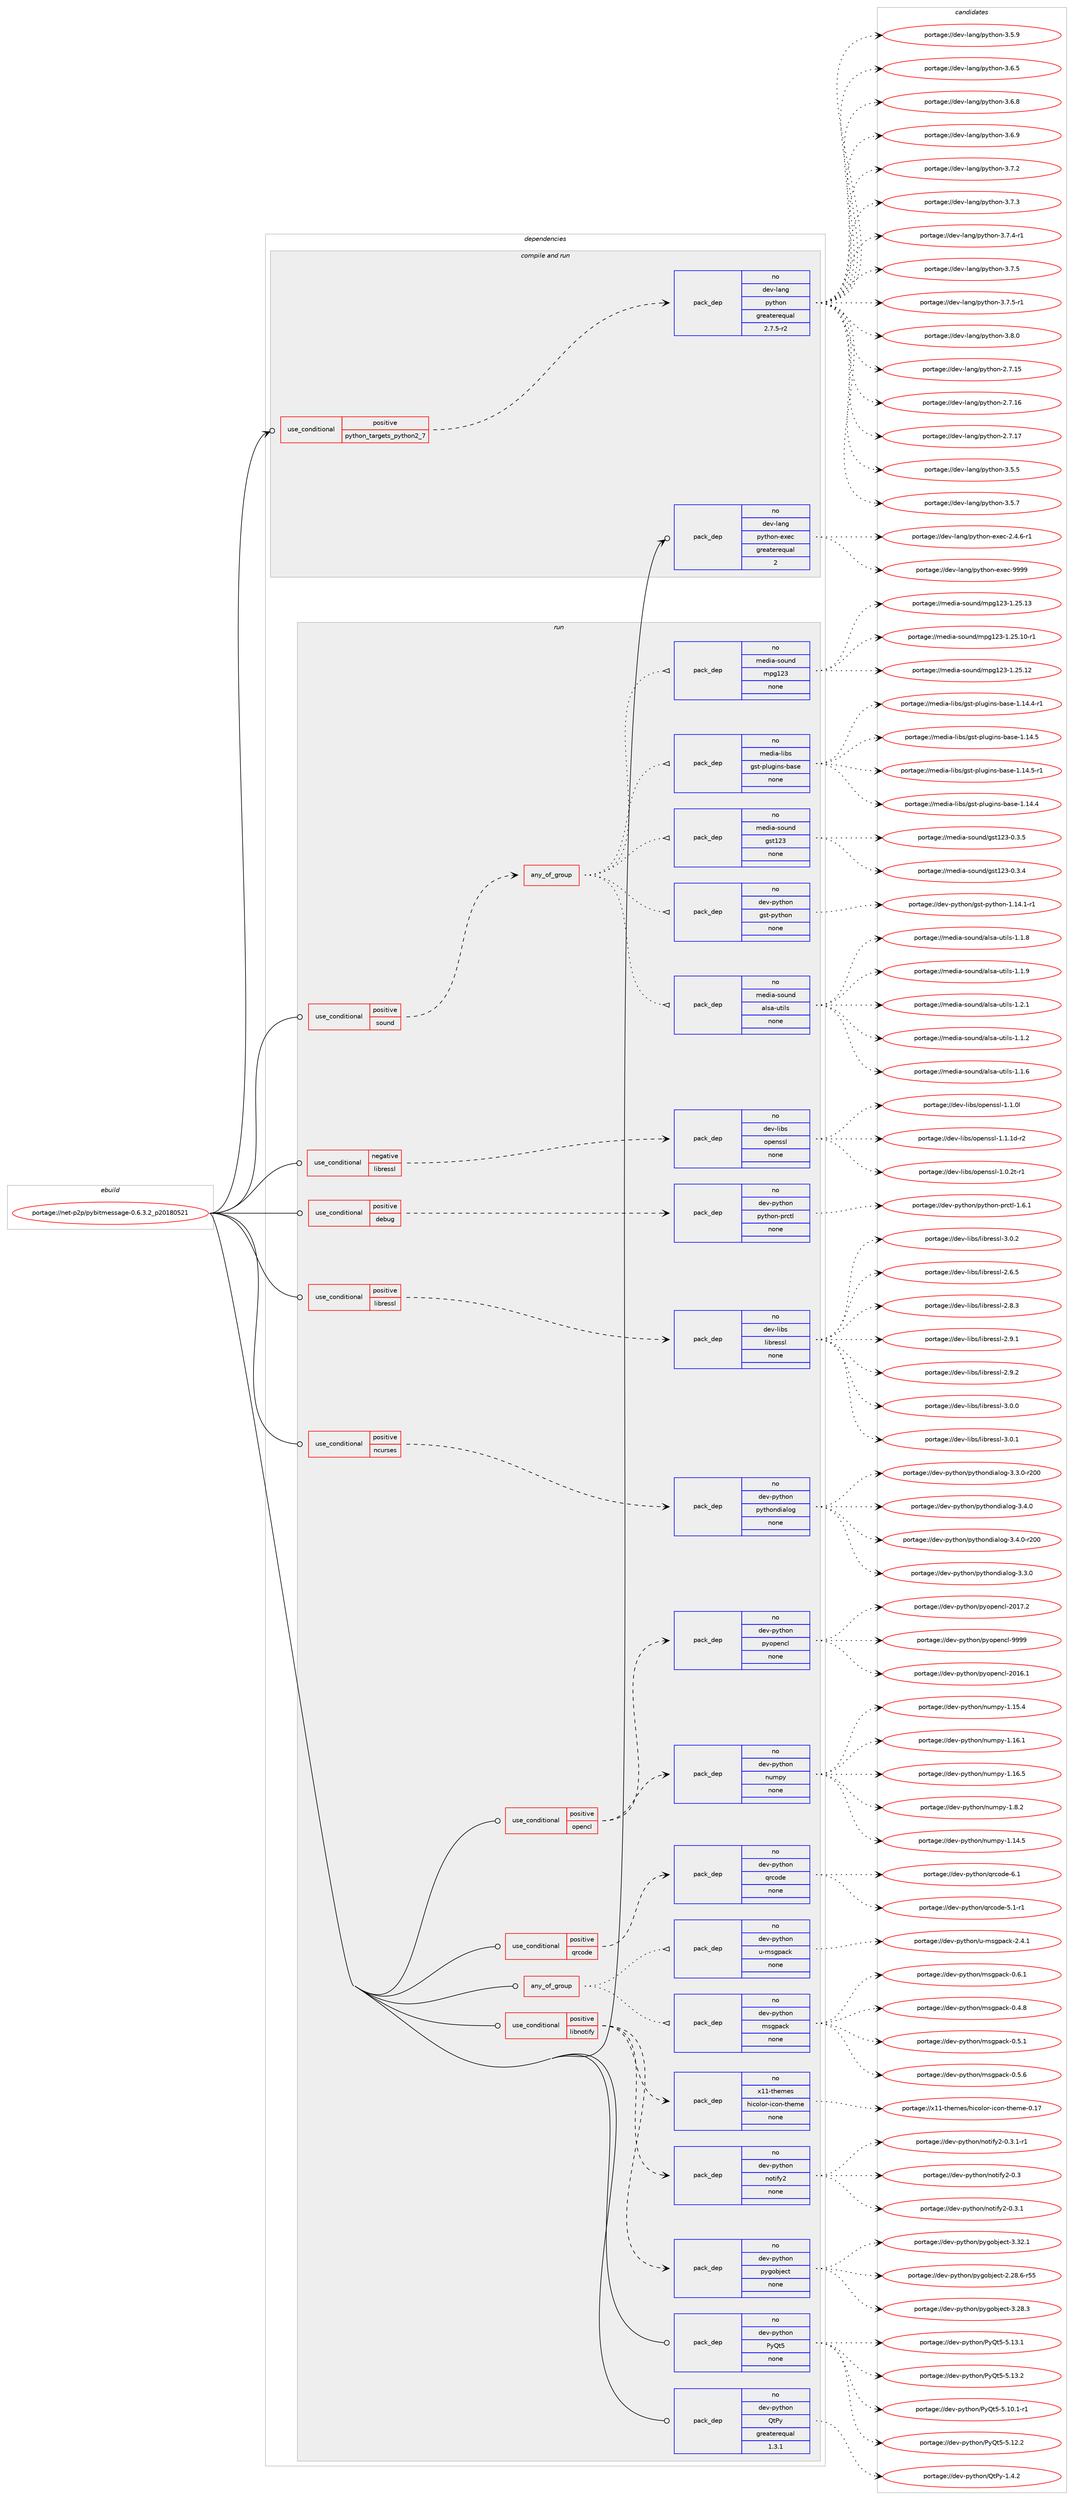 digraph prolog {

# *************
# Graph options
# *************

newrank=true;
concentrate=true;
compound=true;
graph [rankdir=LR,fontname=Helvetica,fontsize=10,ranksep=1.5];#, ranksep=2.5, nodesep=0.2];
edge  [arrowhead=vee];
node  [fontname=Helvetica,fontsize=10];

# **********
# The ebuild
# **********

subgraph cluster_leftcol {
color=gray;
rank=same;
label=<<i>ebuild</i>>;
id [label="portage://net-p2p/pybitmessage-0.6.3.2_p20180521", color=red, width=4, href="../net-p2p/pybitmessage-0.6.3.2_p20180521.svg"];
}

# ****************
# The dependencies
# ****************

subgraph cluster_midcol {
color=gray;
label=<<i>dependencies</i>>;
subgraph cluster_compile {
fillcolor="#eeeeee";
style=filled;
label=<<i>compile</i>>;
}
subgraph cluster_compileandrun {
fillcolor="#eeeeee";
style=filled;
label=<<i>compile and run</i>>;
subgraph cond93287 {
dependency373378 [label=<<TABLE BORDER="0" CELLBORDER="1" CELLSPACING="0" CELLPADDING="4"><TR><TD ROWSPAN="3" CELLPADDING="10">use_conditional</TD></TR><TR><TD>positive</TD></TR><TR><TD>python_targets_python2_7</TD></TR></TABLE>>, shape=none, color=red];
subgraph pack273775 {
dependency373379 [label=<<TABLE BORDER="0" CELLBORDER="1" CELLSPACING="0" CELLPADDING="4" WIDTH="220"><TR><TD ROWSPAN="6" CELLPADDING="30">pack_dep</TD></TR><TR><TD WIDTH="110">no</TD></TR><TR><TD>dev-lang</TD></TR><TR><TD>python</TD></TR><TR><TD>greaterequal</TD></TR><TR><TD>2.7.5-r2</TD></TR></TABLE>>, shape=none, color=blue];
}
dependency373378:e -> dependency373379:w [weight=20,style="dashed",arrowhead="vee"];
}
id:e -> dependency373378:w [weight=20,style="solid",arrowhead="odotvee"];
subgraph pack273776 {
dependency373380 [label=<<TABLE BORDER="0" CELLBORDER="1" CELLSPACING="0" CELLPADDING="4" WIDTH="220"><TR><TD ROWSPAN="6" CELLPADDING="30">pack_dep</TD></TR><TR><TD WIDTH="110">no</TD></TR><TR><TD>dev-lang</TD></TR><TR><TD>python-exec</TD></TR><TR><TD>greaterequal</TD></TR><TR><TD>2</TD></TR></TABLE>>, shape=none, color=blue];
}
id:e -> dependency373380:w [weight=20,style="solid",arrowhead="odotvee"];
}
subgraph cluster_run {
fillcolor="#eeeeee";
style=filled;
label=<<i>run</i>>;
subgraph any6121 {
dependency373381 [label=<<TABLE BORDER="0" CELLBORDER="1" CELLSPACING="0" CELLPADDING="4"><TR><TD CELLPADDING="10">any_of_group</TD></TR></TABLE>>, shape=none, color=red];subgraph pack273777 {
dependency373382 [label=<<TABLE BORDER="0" CELLBORDER="1" CELLSPACING="0" CELLPADDING="4" WIDTH="220"><TR><TD ROWSPAN="6" CELLPADDING="30">pack_dep</TD></TR><TR><TD WIDTH="110">no</TD></TR><TR><TD>dev-python</TD></TR><TR><TD>msgpack</TD></TR><TR><TD>none</TD></TR><TR><TD></TD></TR></TABLE>>, shape=none, color=blue];
}
dependency373381:e -> dependency373382:w [weight=20,style="dotted",arrowhead="oinv"];
subgraph pack273778 {
dependency373383 [label=<<TABLE BORDER="0" CELLBORDER="1" CELLSPACING="0" CELLPADDING="4" WIDTH="220"><TR><TD ROWSPAN="6" CELLPADDING="30">pack_dep</TD></TR><TR><TD WIDTH="110">no</TD></TR><TR><TD>dev-python</TD></TR><TR><TD>u-msgpack</TD></TR><TR><TD>none</TD></TR><TR><TD></TD></TR></TABLE>>, shape=none, color=blue];
}
dependency373381:e -> dependency373383:w [weight=20,style="dotted",arrowhead="oinv"];
}
id:e -> dependency373381:w [weight=20,style="solid",arrowhead="odot"];
subgraph cond93288 {
dependency373384 [label=<<TABLE BORDER="0" CELLBORDER="1" CELLSPACING="0" CELLPADDING="4"><TR><TD ROWSPAN="3" CELLPADDING="10">use_conditional</TD></TR><TR><TD>negative</TD></TR><TR><TD>libressl</TD></TR></TABLE>>, shape=none, color=red];
subgraph pack273779 {
dependency373385 [label=<<TABLE BORDER="0" CELLBORDER="1" CELLSPACING="0" CELLPADDING="4" WIDTH="220"><TR><TD ROWSPAN="6" CELLPADDING="30">pack_dep</TD></TR><TR><TD WIDTH="110">no</TD></TR><TR><TD>dev-libs</TD></TR><TR><TD>openssl</TD></TR><TR><TD>none</TD></TR><TR><TD></TD></TR></TABLE>>, shape=none, color=blue];
}
dependency373384:e -> dependency373385:w [weight=20,style="dashed",arrowhead="vee"];
}
id:e -> dependency373384:w [weight=20,style="solid",arrowhead="odot"];
subgraph cond93289 {
dependency373386 [label=<<TABLE BORDER="0" CELLBORDER="1" CELLSPACING="0" CELLPADDING="4"><TR><TD ROWSPAN="3" CELLPADDING="10">use_conditional</TD></TR><TR><TD>positive</TD></TR><TR><TD>debug</TD></TR></TABLE>>, shape=none, color=red];
subgraph pack273780 {
dependency373387 [label=<<TABLE BORDER="0" CELLBORDER="1" CELLSPACING="0" CELLPADDING="4" WIDTH="220"><TR><TD ROWSPAN="6" CELLPADDING="30">pack_dep</TD></TR><TR><TD WIDTH="110">no</TD></TR><TR><TD>dev-python</TD></TR><TR><TD>python-prctl</TD></TR><TR><TD>none</TD></TR><TR><TD></TD></TR></TABLE>>, shape=none, color=blue];
}
dependency373386:e -> dependency373387:w [weight=20,style="dashed",arrowhead="vee"];
}
id:e -> dependency373386:w [weight=20,style="solid",arrowhead="odot"];
subgraph cond93290 {
dependency373388 [label=<<TABLE BORDER="0" CELLBORDER="1" CELLSPACING="0" CELLPADDING="4"><TR><TD ROWSPAN="3" CELLPADDING="10">use_conditional</TD></TR><TR><TD>positive</TD></TR><TR><TD>libnotify</TD></TR></TABLE>>, shape=none, color=red];
subgraph pack273781 {
dependency373389 [label=<<TABLE BORDER="0" CELLBORDER="1" CELLSPACING="0" CELLPADDING="4" WIDTH="220"><TR><TD ROWSPAN="6" CELLPADDING="30">pack_dep</TD></TR><TR><TD WIDTH="110">no</TD></TR><TR><TD>dev-python</TD></TR><TR><TD>pygobject</TD></TR><TR><TD>none</TD></TR><TR><TD></TD></TR></TABLE>>, shape=none, color=blue];
}
dependency373388:e -> dependency373389:w [weight=20,style="dashed",arrowhead="vee"];
subgraph pack273782 {
dependency373390 [label=<<TABLE BORDER="0" CELLBORDER="1" CELLSPACING="0" CELLPADDING="4" WIDTH="220"><TR><TD ROWSPAN="6" CELLPADDING="30">pack_dep</TD></TR><TR><TD WIDTH="110">no</TD></TR><TR><TD>dev-python</TD></TR><TR><TD>notify2</TD></TR><TR><TD>none</TD></TR><TR><TD></TD></TR></TABLE>>, shape=none, color=blue];
}
dependency373388:e -> dependency373390:w [weight=20,style="dashed",arrowhead="vee"];
subgraph pack273783 {
dependency373391 [label=<<TABLE BORDER="0" CELLBORDER="1" CELLSPACING="0" CELLPADDING="4" WIDTH="220"><TR><TD ROWSPAN="6" CELLPADDING="30">pack_dep</TD></TR><TR><TD WIDTH="110">no</TD></TR><TR><TD>x11-themes</TD></TR><TR><TD>hicolor-icon-theme</TD></TR><TR><TD>none</TD></TR><TR><TD></TD></TR></TABLE>>, shape=none, color=blue];
}
dependency373388:e -> dependency373391:w [weight=20,style="dashed",arrowhead="vee"];
}
id:e -> dependency373388:w [weight=20,style="solid",arrowhead="odot"];
subgraph cond93291 {
dependency373392 [label=<<TABLE BORDER="0" CELLBORDER="1" CELLSPACING="0" CELLPADDING="4"><TR><TD ROWSPAN="3" CELLPADDING="10">use_conditional</TD></TR><TR><TD>positive</TD></TR><TR><TD>libressl</TD></TR></TABLE>>, shape=none, color=red];
subgraph pack273784 {
dependency373393 [label=<<TABLE BORDER="0" CELLBORDER="1" CELLSPACING="0" CELLPADDING="4" WIDTH="220"><TR><TD ROWSPAN="6" CELLPADDING="30">pack_dep</TD></TR><TR><TD WIDTH="110">no</TD></TR><TR><TD>dev-libs</TD></TR><TR><TD>libressl</TD></TR><TR><TD>none</TD></TR><TR><TD></TD></TR></TABLE>>, shape=none, color=blue];
}
dependency373392:e -> dependency373393:w [weight=20,style="dashed",arrowhead="vee"];
}
id:e -> dependency373392:w [weight=20,style="solid",arrowhead="odot"];
subgraph cond93292 {
dependency373394 [label=<<TABLE BORDER="0" CELLBORDER="1" CELLSPACING="0" CELLPADDING="4"><TR><TD ROWSPAN="3" CELLPADDING="10">use_conditional</TD></TR><TR><TD>positive</TD></TR><TR><TD>ncurses</TD></TR></TABLE>>, shape=none, color=red];
subgraph pack273785 {
dependency373395 [label=<<TABLE BORDER="0" CELLBORDER="1" CELLSPACING="0" CELLPADDING="4" WIDTH="220"><TR><TD ROWSPAN="6" CELLPADDING="30">pack_dep</TD></TR><TR><TD WIDTH="110">no</TD></TR><TR><TD>dev-python</TD></TR><TR><TD>pythondialog</TD></TR><TR><TD>none</TD></TR><TR><TD></TD></TR></TABLE>>, shape=none, color=blue];
}
dependency373394:e -> dependency373395:w [weight=20,style="dashed",arrowhead="vee"];
}
id:e -> dependency373394:w [weight=20,style="solid",arrowhead="odot"];
subgraph cond93293 {
dependency373396 [label=<<TABLE BORDER="0" CELLBORDER="1" CELLSPACING="0" CELLPADDING="4"><TR><TD ROWSPAN="3" CELLPADDING="10">use_conditional</TD></TR><TR><TD>positive</TD></TR><TR><TD>opencl</TD></TR></TABLE>>, shape=none, color=red];
subgraph pack273786 {
dependency373397 [label=<<TABLE BORDER="0" CELLBORDER="1" CELLSPACING="0" CELLPADDING="4" WIDTH="220"><TR><TD ROWSPAN="6" CELLPADDING="30">pack_dep</TD></TR><TR><TD WIDTH="110">no</TD></TR><TR><TD>dev-python</TD></TR><TR><TD>numpy</TD></TR><TR><TD>none</TD></TR><TR><TD></TD></TR></TABLE>>, shape=none, color=blue];
}
dependency373396:e -> dependency373397:w [weight=20,style="dashed",arrowhead="vee"];
subgraph pack273787 {
dependency373398 [label=<<TABLE BORDER="0" CELLBORDER="1" CELLSPACING="0" CELLPADDING="4" WIDTH="220"><TR><TD ROWSPAN="6" CELLPADDING="30">pack_dep</TD></TR><TR><TD WIDTH="110">no</TD></TR><TR><TD>dev-python</TD></TR><TR><TD>pyopencl</TD></TR><TR><TD>none</TD></TR><TR><TD></TD></TR></TABLE>>, shape=none, color=blue];
}
dependency373396:e -> dependency373398:w [weight=20,style="dashed",arrowhead="vee"];
}
id:e -> dependency373396:w [weight=20,style="solid",arrowhead="odot"];
subgraph cond93294 {
dependency373399 [label=<<TABLE BORDER="0" CELLBORDER="1" CELLSPACING="0" CELLPADDING="4"><TR><TD ROWSPAN="3" CELLPADDING="10">use_conditional</TD></TR><TR><TD>positive</TD></TR><TR><TD>qrcode</TD></TR></TABLE>>, shape=none, color=red];
subgraph pack273788 {
dependency373400 [label=<<TABLE BORDER="0" CELLBORDER="1" CELLSPACING="0" CELLPADDING="4" WIDTH="220"><TR><TD ROWSPAN="6" CELLPADDING="30">pack_dep</TD></TR><TR><TD WIDTH="110">no</TD></TR><TR><TD>dev-python</TD></TR><TR><TD>qrcode</TD></TR><TR><TD>none</TD></TR><TR><TD></TD></TR></TABLE>>, shape=none, color=blue];
}
dependency373399:e -> dependency373400:w [weight=20,style="dashed",arrowhead="vee"];
}
id:e -> dependency373399:w [weight=20,style="solid",arrowhead="odot"];
subgraph cond93295 {
dependency373401 [label=<<TABLE BORDER="0" CELLBORDER="1" CELLSPACING="0" CELLPADDING="4"><TR><TD ROWSPAN="3" CELLPADDING="10">use_conditional</TD></TR><TR><TD>positive</TD></TR><TR><TD>sound</TD></TR></TABLE>>, shape=none, color=red];
subgraph any6122 {
dependency373402 [label=<<TABLE BORDER="0" CELLBORDER="1" CELLSPACING="0" CELLPADDING="4"><TR><TD CELLPADDING="10">any_of_group</TD></TR></TABLE>>, shape=none, color=red];subgraph pack273789 {
dependency373403 [label=<<TABLE BORDER="0" CELLBORDER="1" CELLSPACING="0" CELLPADDING="4" WIDTH="220"><TR><TD ROWSPAN="6" CELLPADDING="30">pack_dep</TD></TR><TR><TD WIDTH="110">no</TD></TR><TR><TD>dev-python</TD></TR><TR><TD>gst-python</TD></TR><TR><TD>none</TD></TR><TR><TD></TD></TR></TABLE>>, shape=none, color=blue];
}
dependency373402:e -> dependency373403:w [weight=20,style="dotted",arrowhead="oinv"];
subgraph pack273790 {
dependency373404 [label=<<TABLE BORDER="0" CELLBORDER="1" CELLSPACING="0" CELLPADDING="4" WIDTH="220"><TR><TD ROWSPAN="6" CELLPADDING="30">pack_dep</TD></TR><TR><TD WIDTH="110">no</TD></TR><TR><TD>media-sound</TD></TR><TR><TD>gst123</TD></TR><TR><TD>none</TD></TR><TR><TD></TD></TR></TABLE>>, shape=none, color=blue];
}
dependency373402:e -> dependency373404:w [weight=20,style="dotted",arrowhead="oinv"];
subgraph pack273791 {
dependency373405 [label=<<TABLE BORDER="0" CELLBORDER="1" CELLSPACING="0" CELLPADDING="4" WIDTH="220"><TR><TD ROWSPAN="6" CELLPADDING="30">pack_dep</TD></TR><TR><TD WIDTH="110">no</TD></TR><TR><TD>media-libs</TD></TR><TR><TD>gst-plugins-base</TD></TR><TR><TD>none</TD></TR><TR><TD></TD></TR></TABLE>>, shape=none, color=blue];
}
dependency373402:e -> dependency373405:w [weight=20,style="dotted",arrowhead="oinv"];
subgraph pack273792 {
dependency373406 [label=<<TABLE BORDER="0" CELLBORDER="1" CELLSPACING="0" CELLPADDING="4" WIDTH="220"><TR><TD ROWSPAN="6" CELLPADDING="30">pack_dep</TD></TR><TR><TD WIDTH="110">no</TD></TR><TR><TD>media-sound</TD></TR><TR><TD>mpg123</TD></TR><TR><TD>none</TD></TR><TR><TD></TD></TR></TABLE>>, shape=none, color=blue];
}
dependency373402:e -> dependency373406:w [weight=20,style="dotted",arrowhead="oinv"];
subgraph pack273793 {
dependency373407 [label=<<TABLE BORDER="0" CELLBORDER="1" CELLSPACING="0" CELLPADDING="4" WIDTH="220"><TR><TD ROWSPAN="6" CELLPADDING="30">pack_dep</TD></TR><TR><TD WIDTH="110">no</TD></TR><TR><TD>media-sound</TD></TR><TR><TD>alsa-utils</TD></TR><TR><TD>none</TD></TR><TR><TD></TD></TR></TABLE>>, shape=none, color=blue];
}
dependency373402:e -> dependency373407:w [weight=20,style="dotted",arrowhead="oinv"];
}
dependency373401:e -> dependency373402:w [weight=20,style="dashed",arrowhead="vee"];
}
id:e -> dependency373401:w [weight=20,style="solid",arrowhead="odot"];
subgraph pack273794 {
dependency373408 [label=<<TABLE BORDER="0" CELLBORDER="1" CELLSPACING="0" CELLPADDING="4" WIDTH="220"><TR><TD ROWSPAN="6" CELLPADDING="30">pack_dep</TD></TR><TR><TD WIDTH="110">no</TD></TR><TR><TD>dev-python</TD></TR><TR><TD>PyQt5</TD></TR><TR><TD>none</TD></TR><TR><TD></TD></TR></TABLE>>, shape=none, color=blue];
}
id:e -> dependency373408:w [weight=20,style="solid",arrowhead="odot"];
subgraph pack273795 {
dependency373409 [label=<<TABLE BORDER="0" CELLBORDER="1" CELLSPACING="0" CELLPADDING="4" WIDTH="220"><TR><TD ROWSPAN="6" CELLPADDING="30">pack_dep</TD></TR><TR><TD WIDTH="110">no</TD></TR><TR><TD>dev-python</TD></TR><TR><TD>QtPy</TD></TR><TR><TD>greaterequal</TD></TR><TR><TD>1.3.1</TD></TR></TABLE>>, shape=none, color=blue];
}
id:e -> dependency373409:w [weight=20,style="solid",arrowhead="odot"];
}
}

# **************
# The candidates
# **************

subgraph cluster_choices {
rank=same;
color=gray;
label=<<i>candidates</i>>;

subgraph choice273775 {
color=black;
nodesep=1;
choiceportage10010111845108971101034711212111610411111045504655464953 [label="portage://dev-lang/python-2.7.15", color=red, width=4,href="../dev-lang/python-2.7.15.svg"];
choiceportage10010111845108971101034711212111610411111045504655464954 [label="portage://dev-lang/python-2.7.16", color=red, width=4,href="../dev-lang/python-2.7.16.svg"];
choiceportage10010111845108971101034711212111610411111045504655464955 [label="portage://dev-lang/python-2.7.17", color=red, width=4,href="../dev-lang/python-2.7.17.svg"];
choiceportage100101118451089711010347112121116104111110455146534653 [label="portage://dev-lang/python-3.5.5", color=red, width=4,href="../dev-lang/python-3.5.5.svg"];
choiceportage100101118451089711010347112121116104111110455146534655 [label="portage://dev-lang/python-3.5.7", color=red, width=4,href="../dev-lang/python-3.5.7.svg"];
choiceportage100101118451089711010347112121116104111110455146534657 [label="portage://dev-lang/python-3.5.9", color=red, width=4,href="../dev-lang/python-3.5.9.svg"];
choiceportage100101118451089711010347112121116104111110455146544653 [label="portage://dev-lang/python-3.6.5", color=red, width=4,href="../dev-lang/python-3.6.5.svg"];
choiceportage100101118451089711010347112121116104111110455146544656 [label="portage://dev-lang/python-3.6.8", color=red, width=4,href="../dev-lang/python-3.6.8.svg"];
choiceportage100101118451089711010347112121116104111110455146544657 [label="portage://dev-lang/python-3.6.9", color=red, width=4,href="../dev-lang/python-3.6.9.svg"];
choiceportage100101118451089711010347112121116104111110455146554650 [label="portage://dev-lang/python-3.7.2", color=red, width=4,href="../dev-lang/python-3.7.2.svg"];
choiceportage100101118451089711010347112121116104111110455146554651 [label="portage://dev-lang/python-3.7.3", color=red, width=4,href="../dev-lang/python-3.7.3.svg"];
choiceportage1001011184510897110103471121211161041111104551465546524511449 [label="portage://dev-lang/python-3.7.4-r1", color=red, width=4,href="../dev-lang/python-3.7.4-r1.svg"];
choiceportage100101118451089711010347112121116104111110455146554653 [label="portage://dev-lang/python-3.7.5", color=red, width=4,href="../dev-lang/python-3.7.5.svg"];
choiceportage1001011184510897110103471121211161041111104551465546534511449 [label="portage://dev-lang/python-3.7.5-r1", color=red, width=4,href="../dev-lang/python-3.7.5-r1.svg"];
choiceportage100101118451089711010347112121116104111110455146564648 [label="portage://dev-lang/python-3.8.0", color=red, width=4,href="../dev-lang/python-3.8.0.svg"];
dependency373379:e -> choiceportage10010111845108971101034711212111610411111045504655464953:w [style=dotted,weight="100"];
dependency373379:e -> choiceportage10010111845108971101034711212111610411111045504655464954:w [style=dotted,weight="100"];
dependency373379:e -> choiceportage10010111845108971101034711212111610411111045504655464955:w [style=dotted,weight="100"];
dependency373379:e -> choiceportage100101118451089711010347112121116104111110455146534653:w [style=dotted,weight="100"];
dependency373379:e -> choiceportage100101118451089711010347112121116104111110455146534655:w [style=dotted,weight="100"];
dependency373379:e -> choiceportage100101118451089711010347112121116104111110455146534657:w [style=dotted,weight="100"];
dependency373379:e -> choiceportage100101118451089711010347112121116104111110455146544653:w [style=dotted,weight="100"];
dependency373379:e -> choiceportage100101118451089711010347112121116104111110455146544656:w [style=dotted,weight="100"];
dependency373379:e -> choiceportage100101118451089711010347112121116104111110455146544657:w [style=dotted,weight="100"];
dependency373379:e -> choiceportage100101118451089711010347112121116104111110455146554650:w [style=dotted,weight="100"];
dependency373379:e -> choiceportage100101118451089711010347112121116104111110455146554651:w [style=dotted,weight="100"];
dependency373379:e -> choiceportage1001011184510897110103471121211161041111104551465546524511449:w [style=dotted,weight="100"];
dependency373379:e -> choiceportage100101118451089711010347112121116104111110455146554653:w [style=dotted,weight="100"];
dependency373379:e -> choiceportage1001011184510897110103471121211161041111104551465546534511449:w [style=dotted,weight="100"];
dependency373379:e -> choiceportage100101118451089711010347112121116104111110455146564648:w [style=dotted,weight="100"];
}
subgraph choice273776 {
color=black;
nodesep=1;
choiceportage10010111845108971101034711212111610411111045101120101994550465246544511449 [label="portage://dev-lang/python-exec-2.4.6-r1", color=red, width=4,href="../dev-lang/python-exec-2.4.6-r1.svg"];
choiceportage10010111845108971101034711212111610411111045101120101994557575757 [label="portage://dev-lang/python-exec-9999", color=red, width=4,href="../dev-lang/python-exec-9999.svg"];
dependency373380:e -> choiceportage10010111845108971101034711212111610411111045101120101994550465246544511449:w [style=dotted,weight="100"];
dependency373380:e -> choiceportage10010111845108971101034711212111610411111045101120101994557575757:w [style=dotted,weight="100"];
}
subgraph choice273777 {
color=black;
nodesep=1;
choiceportage10010111845112121116104111110471091151031129799107454846524656 [label="portage://dev-python/msgpack-0.4.8", color=red, width=4,href="../dev-python/msgpack-0.4.8.svg"];
choiceportage10010111845112121116104111110471091151031129799107454846534649 [label="portage://dev-python/msgpack-0.5.1", color=red, width=4,href="../dev-python/msgpack-0.5.1.svg"];
choiceportage10010111845112121116104111110471091151031129799107454846534654 [label="portage://dev-python/msgpack-0.5.6", color=red, width=4,href="../dev-python/msgpack-0.5.6.svg"];
choiceportage10010111845112121116104111110471091151031129799107454846544649 [label="portage://dev-python/msgpack-0.6.1", color=red, width=4,href="../dev-python/msgpack-0.6.1.svg"];
dependency373382:e -> choiceportage10010111845112121116104111110471091151031129799107454846524656:w [style=dotted,weight="100"];
dependency373382:e -> choiceportage10010111845112121116104111110471091151031129799107454846534649:w [style=dotted,weight="100"];
dependency373382:e -> choiceportage10010111845112121116104111110471091151031129799107454846534654:w [style=dotted,weight="100"];
dependency373382:e -> choiceportage10010111845112121116104111110471091151031129799107454846544649:w [style=dotted,weight="100"];
}
subgraph choice273778 {
color=black;
nodesep=1;
choiceportage1001011184511212111610411111047117451091151031129799107455046524649 [label="portage://dev-python/u-msgpack-2.4.1", color=red, width=4,href="../dev-python/u-msgpack-2.4.1.svg"];
dependency373383:e -> choiceportage1001011184511212111610411111047117451091151031129799107455046524649:w [style=dotted,weight="100"];
}
subgraph choice273779 {
color=black;
nodesep=1;
choiceportage1001011184510810598115471111121011101151151084549464846501164511449 [label="portage://dev-libs/openssl-1.0.2t-r1", color=red, width=4,href="../dev-libs/openssl-1.0.2t-r1.svg"];
choiceportage100101118451081059811547111112101110115115108454946494648108 [label="portage://dev-libs/openssl-1.1.0l", color=red, width=4,href="../dev-libs/openssl-1.1.0l.svg"];
choiceportage1001011184510810598115471111121011101151151084549464946491004511450 [label="portage://dev-libs/openssl-1.1.1d-r2", color=red, width=4,href="../dev-libs/openssl-1.1.1d-r2.svg"];
dependency373385:e -> choiceportage1001011184510810598115471111121011101151151084549464846501164511449:w [style=dotted,weight="100"];
dependency373385:e -> choiceportage100101118451081059811547111112101110115115108454946494648108:w [style=dotted,weight="100"];
dependency373385:e -> choiceportage1001011184510810598115471111121011101151151084549464946491004511450:w [style=dotted,weight="100"];
}
subgraph choice273780 {
color=black;
nodesep=1;
choiceportage10010111845112121116104111110471121211161041111104511211499116108454946544649 [label="portage://dev-python/python-prctl-1.6.1", color=red, width=4,href="../dev-python/python-prctl-1.6.1.svg"];
dependency373387:e -> choiceportage10010111845112121116104111110471121211161041111104511211499116108454946544649:w [style=dotted,weight="100"];
}
subgraph choice273781 {
color=black;
nodesep=1;
choiceportage1001011184511212111610411111047112121103111981061019911645504650564654451145353 [label="portage://dev-python/pygobject-2.28.6-r55", color=red, width=4,href="../dev-python/pygobject-2.28.6-r55.svg"];
choiceportage1001011184511212111610411111047112121103111981061019911645514650564651 [label="portage://dev-python/pygobject-3.28.3", color=red, width=4,href="../dev-python/pygobject-3.28.3.svg"];
choiceportage1001011184511212111610411111047112121103111981061019911645514651504649 [label="portage://dev-python/pygobject-3.32.1", color=red, width=4,href="../dev-python/pygobject-3.32.1.svg"];
dependency373389:e -> choiceportage1001011184511212111610411111047112121103111981061019911645504650564654451145353:w [style=dotted,weight="100"];
dependency373389:e -> choiceportage1001011184511212111610411111047112121103111981061019911645514650564651:w [style=dotted,weight="100"];
dependency373389:e -> choiceportage1001011184511212111610411111047112121103111981061019911645514651504649:w [style=dotted,weight="100"];
}
subgraph choice273782 {
color=black;
nodesep=1;
choiceportage10010111845112121116104111110471101111161051021215045484651 [label="portage://dev-python/notify2-0.3", color=red, width=4,href="../dev-python/notify2-0.3.svg"];
choiceportage100101118451121211161041111104711011111610510212150454846514649 [label="portage://dev-python/notify2-0.3.1", color=red, width=4,href="../dev-python/notify2-0.3.1.svg"];
choiceportage1001011184511212111610411111047110111116105102121504548465146494511449 [label="portage://dev-python/notify2-0.3.1-r1", color=red, width=4,href="../dev-python/notify2-0.3.1-r1.svg"];
dependency373390:e -> choiceportage10010111845112121116104111110471101111161051021215045484651:w [style=dotted,weight="100"];
dependency373390:e -> choiceportage100101118451121211161041111104711011111610510212150454846514649:w [style=dotted,weight="100"];
dependency373390:e -> choiceportage1001011184511212111610411111047110111116105102121504548465146494511449:w [style=dotted,weight="100"];
}
subgraph choice273783 {
color=black;
nodesep=1;
choiceportage12049494511610410110910111547104105991111081111144510599111110451161041011091014548464955 [label="portage://x11-themes/hicolor-icon-theme-0.17", color=red, width=4,href="../x11-themes/hicolor-icon-theme-0.17.svg"];
dependency373391:e -> choiceportage12049494511610410110910111547104105991111081111144510599111110451161041011091014548464955:w [style=dotted,weight="100"];
}
subgraph choice273784 {
color=black;
nodesep=1;
choiceportage10010111845108105981154710810598114101115115108455046544653 [label="portage://dev-libs/libressl-2.6.5", color=red, width=4,href="../dev-libs/libressl-2.6.5.svg"];
choiceportage10010111845108105981154710810598114101115115108455046564651 [label="portage://dev-libs/libressl-2.8.3", color=red, width=4,href="../dev-libs/libressl-2.8.3.svg"];
choiceportage10010111845108105981154710810598114101115115108455046574649 [label="portage://dev-libs/libressl-2.9.1", color=red, width=4,href="../dev-libs/libressl-2.9.1.svg"];
choiceportage10010111845108105981154710810598114101115115108455046574650 [label="portage://dev-libs/libressl-2.9.2", color=red, width=4,href="../dev-libs/libressl-2.9.2.svg"];
choiceportage10010111845108105981154710810598114101115115108455146484648 [label="portage://dev-libs/libressl-3.0.0", color=red, width=4,href="../dev-libs/libressl-3.0.0.svg"];
choiceportage10010111845108105981154710810598114101115115108455146484649 [label="portage://dev-libs/libressl-3.0.1", color=red, width=4,href="../dev-libs/libressl-3.0.1.svg"];
choiceportage10010111845108105981154710810598114101115115108455146484650 [label="portage://dev-libs/libressl-3.0.2", color=red, width=4,href="../dev-libs/libressl-3.0.2.svg"];
dependency373393:e -> choiceportage10010111845108105981154710810598114101115115108455046544653:w [style=dotted,weight="100"];
dependency373393:e -> choiceportage10010111845108105981154710810598114101115115108455046564651:w [style=dotted,weight="100"];
dependency373393:e -> choiceportage10010111845108105981154710810598114101115115108455046574649:w [style=dotted,weight="100"];
dependency373393:e -> choiceportage10010111845108105981154710810598114101115115108455046574650:w [style=dotted,weight="100"];
dependency373393:e -> choiceportage10010111845108105981154710810598114101115115108455146484648:w [style=dotted,weight="100"];
dependency373393:e -> choiceportage10010111845108105981154710810598114101115115108455146484649:w [style=dotted,weight="100"];
dependency373393:e -> choiceportage10010111845108105981154710810598114101115115108455146484650:w [style=dotted,weight="100"];
}
subgraph choice273785 {
color=black;
nodesep=1;
choiceportage100101118451121211161041111104711212111610411111010010597108111103455146514648 [label="portage://dev-python/pythondialog-3.3.0", color=red, width=4,href="../dev-python/pythondialog-3.3.0.svg"];
choiceportage10010111845112121116104111110471121211161041111101001059710811110345514651464845114504848 [label="portage://dev-python/pythondialog-3.3.0-r200", color=red, width=4,href="../dev-python/pythondialog-3.3.0-r200.svg"];
choiceportage100101118451121211161041111104711212111610411111010010597108111103455146524648 [label="portage://dev-python/pythondialog-3.4.0", color=red, width=4,href="../dev-python/pythondialog-3.4.0.svg"];
choiceportage10010111845112121116104111110471121211161041111101001059710811110345514652464845114504848 [label="portage://dev-python/pythondialog-3.4.0-r200", color=red, width=4,href="../dev-python/pythondialog-3.4.0-r200.svg"];
dependency373395:e -> choiceportage100101118451121211161041111104711212111610411111010010597108111103455146514648:w [style=dotted,weight="100"];
dependency373395:e -> choiceportage10010111845112121116104111110471121211161041111101001059710811110345514651464845114504848:w [style=dotted,weight="100"];
dependency373395:e -> choiceportage100101118451121211161041111104711212111610411111010010597108111103455146524648:w [style=dotted,weight="100"];
dependency373395:e -> choiceportage10010111845112121116104111110471121211161041111101001059710811110345514652464845114504848:w [style=dotted,weight="100"];
}
subgraph choice273786 {
color=black;
nodesep=1;
choiceportage100101118451121211161041111104711011710911212145494649524653 [label="portage://dev-python/numpy-1.14.5", color=red, width=4,href="../dev-python/numpy-1.14.5.svg"];
choiceportage100101118451121211161041111104711011710911212145494649534652 [label="portage://dev-python/numpy-1.15.4", color=red, width=4,href="../dev-python/numpy-1.15.4.svg"];
choiceportage100101118451121211161041111104711011710911212145494649544649 [label="portage://dev-python/numpy-1.16.1", color=red, width=4,href="../dev-python/numpy-1.16.1.svg"];
choiceportage100101118451121211161041111104711011710911212145494649544653 [label="portage://dev-python/numpy-1.16.5", color=red, width=4,href="../dev-python/numpy-1.16.5.svg"];
choiceportage1001011184511212111610411111047110117109112121454946564650 [label="portage://dev-python/numpy-1.8.2", color=red, width=4,href="../dev-python/numpy-1.8.2.svg"];
dependency373397:e -> choiceportage100101118451121211161041111104711011710911212145494649524653:w [style=dotted,weight="100"];
dependency373397:e -> choiceportage100101118451121211161041111104711011710911212145494649534652:w [style=dotted,weight="100"];
dependency373397:e -> choiceportage100101118451121211161041111104711011710911212145494649544649:w [style=dotted,weight="100"];
dependency373397:e -> choiceportage100101118451121211161041111104711011710911212145494649544653:w [style=dotted,weight="100"];
dependency373397:e -> choiceportage1001011184511212111610411111047110117109112121454946564650:w [style=dotted,weight="100"];
}
subgraph choice273787 {
color=black;
nodesep=1;
choiceportage10010111845112121116104111110471121211111121011109910845504849544649 [label="portage://dev-python/pyopencl-2016.1", color=red, width=4,href="../dev-python/pyopencl-2016.1.svg"];
choiceportage10010111845112121116104111110471121211111121011109910845504849554650 [label="portage://dev-python/pyopencl-2017.2", color=red, width=4,href="../dev-python/pyopencl-2017.2.svg"];
choiceportage1001011184511212111610411111047112121111112101110991084557575757 [label="portage://dev-python/pyopencl-9999", color=red, width=4,href="../dev-python/pyopencl-9999.svg"];
dependency373398:e -> choiceportage10010111845112121116104111110471121211111121011109910845504849544649:w [style=dotted,weight="100"];
dependency373398:e -> choiceportage10010111845112121116104111110471121211111121011109910845504849554650:w [style=dotted,weight="100"];
dependency373398:e -> choiceportage1001011184511212111610411111047112121111112101110991084557575757:w [style=dotted,weight="100"];
}
subgraph choice273788 {
color=black;
nodesep=1;
choiceportage100101118451121211161041111104711311499111100101455346494511449 [label="portage://dev-python/qrcode-5.1-r1", color=red, width=4,href="../dev-python/qrcode-5.1-r1.svg"];
choiceportage10010111845112121116104111110471131149911110010145544649 [label="portage://dev-python/qrcode-6.1", color=red, width=4,href="../dev-python/qrcode-6.1.svg"];
dependency373400:e -> choiceportage100101118451121211161041111104711311499111100101455346494511449:w [style=dotted,weight="100"];
dependency373400:e -> choiceportage10010111845112121116104111110471131149911110010145544649:w [style=dotted,weight="100"];
}
subgraph choice273789 {
color=black;
nodesep=1;
choiceportage100101118451121211161041111104710311511645112121116104111110454946495246494511449 [label="portage://dev-python/gst-python-1.14.1-r1", color=red, width=4,href="../dev-python/gst-python-1.14.1-r1.svg"];
dependency373403:e -> choiceportage100101118451121211161041111104710311511645112121116104111110454946495246494511449:w [style=dotted,weight="100"];
}
subgraph choice273790 {
color=black;
nodesep=1;
choiceportage109101100105974511511111711010047103115116495051454846514652 [label="portage://media-sound/gst123-0.3.4", color=red, width=4,href="../media-sound/gst123-0.3.4.svg"];
choiceportage109101100105974511511111711010047103115116495051454846514653 [label="portage://media-sound/gst123-0.3.5", color=red, width=4,href="../media-sound/gst123-0.3.5.svg"];
dependency373404:e -> choiceportage109101100105974511511111711010047103115116495051454846514652:w [style=dotted,weight="100"];
dependency373404:e -> choiceportage109101100105974511511111711010047103115116495051454846514653:w [style=dotted,weight="100"];
}
subgraph choice273791 {
color=black;
nodesep=1;
choiceportage109101100105974510810598115471031151164511210811710310511011545989711510145494649524652 [label="portage://media-libs/gst-plugins-base-1.14.4", color=red, width=4,href="../media-libs/gst-plugins-base-1.14.4.svg"];
choiceportage1091011001059745108105981154710311511645112108117103105110115459897115101454946495246524511449 [label="portage://media-libs/gst-plugins-base-1.14.4-r1", color=red, width=4,href="../media-libs/gst-plugins-base-1.14.4-r1.svg"];
choiceportage109101100105974510810598115471031151164511210811710310511011545989711510145494649524653 [label="portage://media-libs/gst-plugins-base-1.14.5", color=red, width=4,href="../media-libs/gst-plugins-base-1.14.5.svg"];
choiceportage1091011001059745108105981154710311511645112108117103105110115459897115101454946495246534511449 [label="portage://media-libs/gst-plugins-base-1.14.5-r1", color=red, width=4,href="../media-libs/gst-plugins-base-1.14.5-r1.svg"];
dependency373405:e -> choiceportage109101100105974510810598115471031151164511210811710310511011545989711510145494649524652:w [style=dotted,weight="100"];
dependency373405:e -> choiceportage1091011001059745108105981154710311511645112108117103105110115459897115101454946495246524511449:w [style=dotted,weight="100"];
dependency373405:e -> choiceportage109101100105974510810598115471031151164511210811710310511011545989711510145494649524653:w [style=dotted,weight="100"];
dependency373405:e -> choiceportage1091011001059745108105981154710311511645112108117103105110115459897115101454946495246534511449:w [style=dotted,weight="100"];
}
subgraph choice273792 {
color=black;
nodesep=1;
choiceportage10910110010597451151111171101004710911210349505145494650534649484511449 [label="portage://media-sound/mpg123-1.25.10-r1", color=red, width=4,href="../media-sound/mpg123-1.25.10-r1.svg"];
choiceportage1091011001059745115111117110100471091121034950514549465053464950 [label="portage://media-sound/mpg123-1.25.12", color=red, width=4,href="../media-sound/mpg123-1.25.12.svg"];
choiceportage1091011001059745115111117110100471091121034950514549465053464951 [label="portage://media-sound/mpg123-1.25.13", color=red, width=4,href="../media-sound/mpg123-1.25.13.svg"];
dependency373406:e -> choiceportage10910110010597451151111171101004710911210349505145494650534649484511449:w [style=dotted,weight="100"];
dependency373406:e -> choiceportage1091011001059745115111117110100471091121034950514549465053464950:w [style=dotted,weight="100"];
dependency373406:e -> choiceportage1091011001059745115111117110100471091121034950514549465053464951:w [style=dotted,weight="100"];
}
subgraph choice273793 {
color=black;
nodesep=1;
choiceportage109101100105974511511111711010047971081159745117116105108115454946494650 [label="portage://media-sound/alsa-utils-1.1.2", color=red, width=4,href="../media-sound/alsa-utils-1.1.2.svg"];
choiceportage109101100105974511511111711010047971081159745117116105108115454946494654 [label="portage://media-sound/alsa-utils-1.1.6", color=red, width=4,href="../media-sound/alsa-utils-1.1.6.svg"];
choiceportage109101100105974511511111711010047971081159745117116105108115454946494656 [label="portage://media-sound/alsa-utils-1.1.8", color=red, width=4,href="../media-sound/alsa-utils-1.1.8.svg"];
choiceportage109101100105974511511111711010047971081159745117116105108115454946494657 [label="portage://media-sound/alsa-utils-1.1.9", color=red, width=4,href="../media-sound/alsa-utils-1.1.9.svg"];
choiceportage109101100105974511511111711010047971081159745117116105108115454946504649 [label="portage://media-sound/alsa-utils-1.2.1", color=red, width=4,href="../media-sound/alsa-utils-1.2.1.svg"];
dependency373407:e -> choiceportage109101100105974511511111711010047971081159745117116105108115454946494650:w [style=dotted,weight="100"];
dependency373407:e -> choiceportage109101100105974511511111711010047971081159745117116105108115454946494654:w [style=dotted,weight="100"];
dependency373407:e -> choiceportage109101100105974511511111711010047971081159745117116105108115454946494656:w [style=dotted,weight="100"];
dependency373407:e -> choiceportage109101100105974511511111711010047971081159745117116105108115454946494657:w [style=dotted,weight="100"];
dependency373407:e -> choiceportage109101100105974511511111711010047971081159745117116105108115454946504649:w [style=dotted,weight="100"];
}
subgraph choice273794 {
color=black;
nodesep=1;
choiceportage1001011184511212111610411111047801218111653455346494846494511449 [label="portage://dev-python/PyQt5-5.10.1-r1", color=red, width=4,href="../dev-python/PyQt5-5.10.1-r1.svg"];
choiceportage100101118451121211161041111104780121811165345534649504650 [label="portage://dev-python/PyQt5-5.12.2", color=red, width=4,href="../dev-python/PyQt5-5.12.2.svg"];
choiceportage100101118451121211161041111104780121811165345534649514649 [label="portage://dev-python/PyQt5-5.13.1", color=red, width=4,href="../dev-python/PyQt5-5.13.1.svg"];
choiceportage100101118451121211161041111104780121811165345534649514650 [label="portage://dev-python/PyQt5-5.13.2", color=red, width=4,href="../dev-python/PyQt5-5.13.2.svg"];
dependency373408:e -> choiceportage1001011184511212111610411111047801218111653455346494846494511449:w [style=dotted,weight="100"];
dependency373408:e -> choiceportage100101118451121211161041111104780121811165345534649504650:w [style=dotted,weight="100"];
dependency373408:e -> choiceportage100101118451121211161041111104780121811165345534649514649:w [style=dotted,weight="100"];
dependency373408:e -> choiceportage100101118451121211161041111104780121811165345534649514650:w [style=dotted,weight="100"];
}
subgraph choice273795 {
color=black;
nodesep=1;
choiceportage10010111845112121116104111110478111680121454946524650 [label="portage://dev-python/QtPy-1.4.2", color=red, width=4,href="../dev-python/QtPy-1.4.2.svg"];
dependency373409:e -> choiceportage10010111845112121116104111110478111680121454946524650:w [style=dotted,weight="100"];
}
}

}
